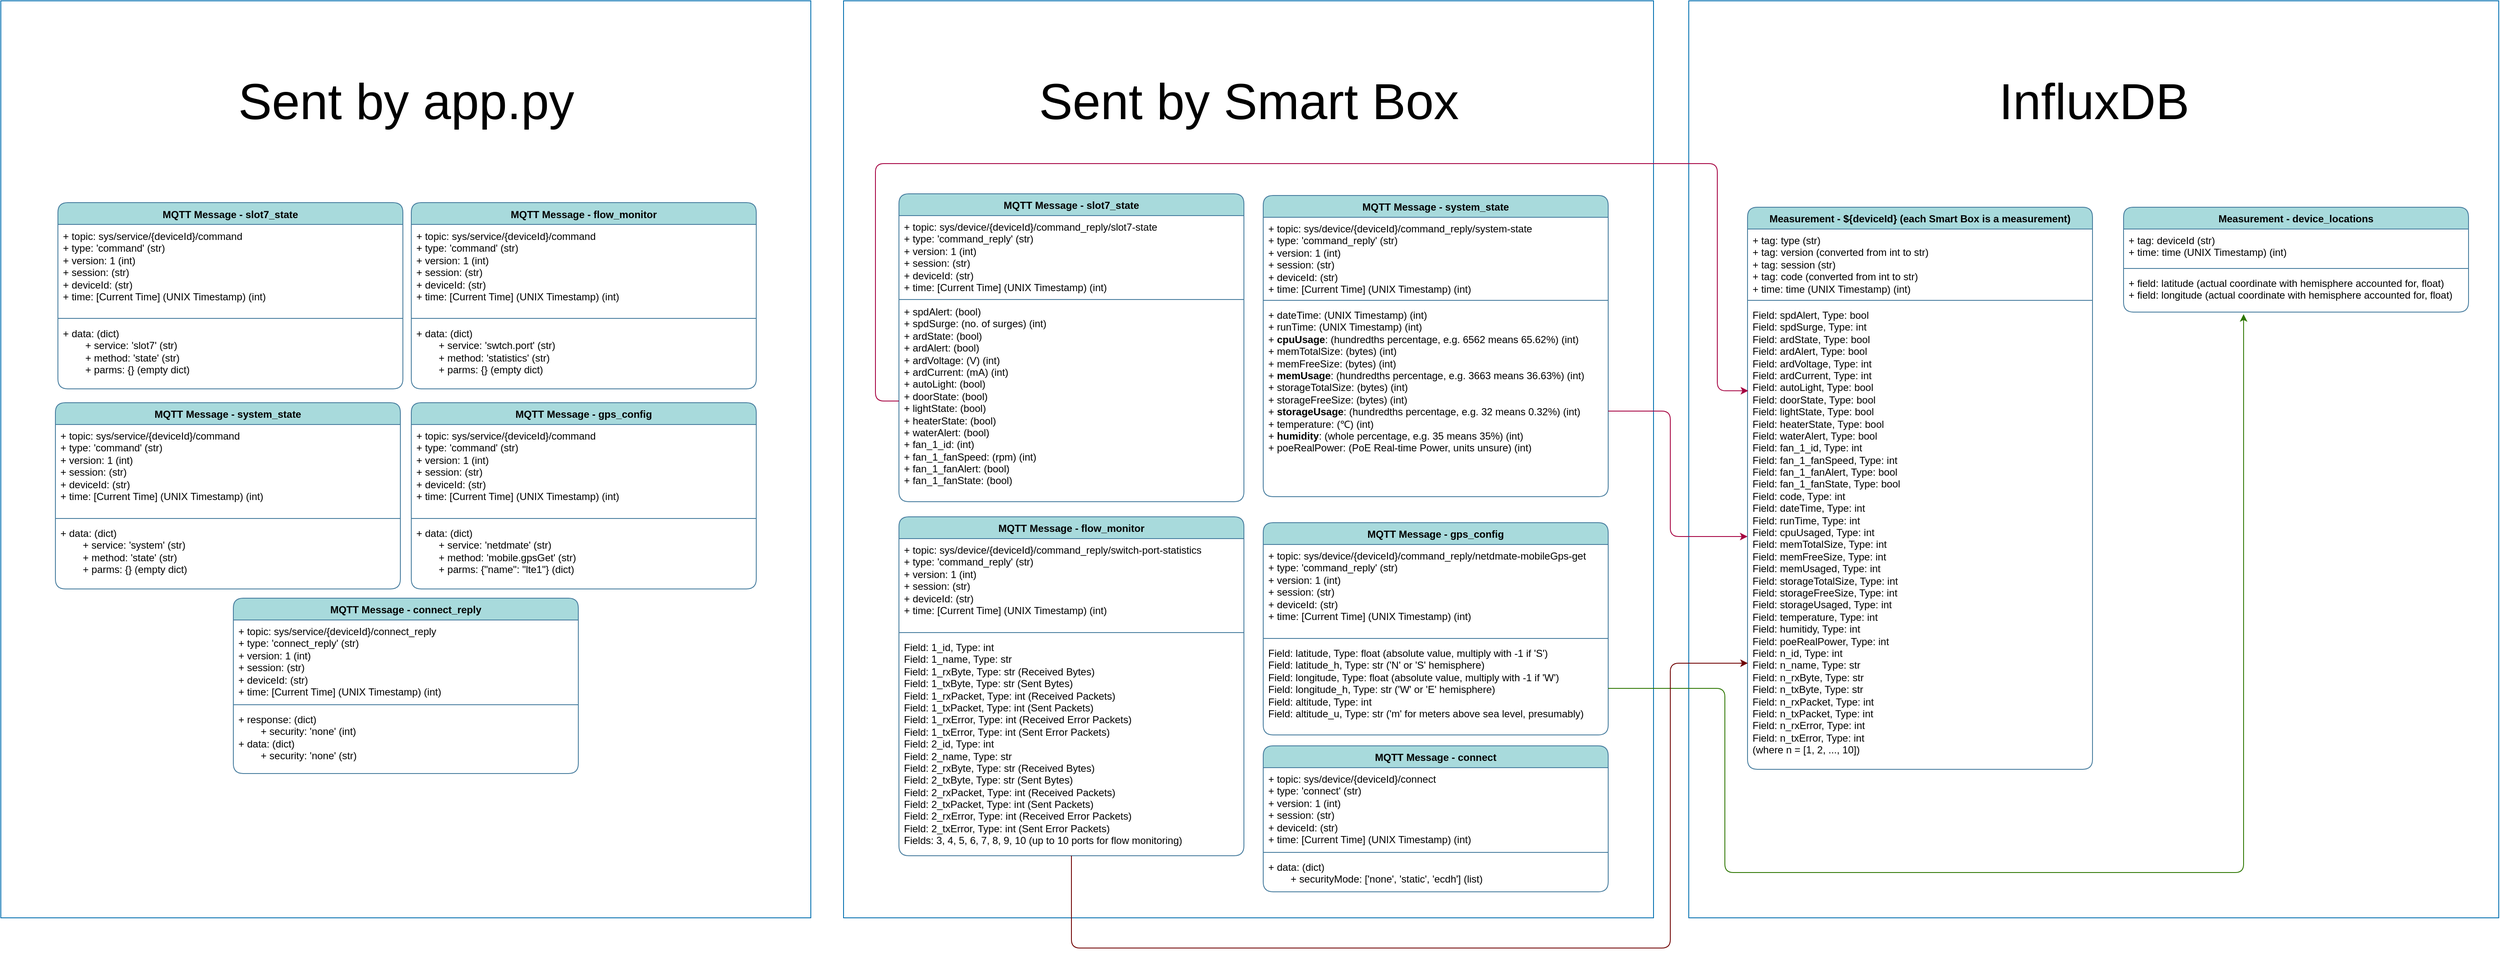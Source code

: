 <mxfile version="26.2.15">
  <diagram id="C5RBs43oDa-KdzZeNtuy" name="Page-1">
    <mxGraphModel dx="3489" dy="894" grid="0" gridSize="10" guides="1" tooltips="1" connect="1" arrows="1" fold="1" page="0" pageScale="1" pageWidth="827" pageHeight="1169" background="#ffffff" math="0" shadow="0">
      <root>
        <mxCell id="WIyWlLk6GJQsqaUBKTNV-0" />
        <mxCell id="WIyWlLk6GJQsqaUBKTNV-1" parent="WIyWlLk6GJQsqaUBKTNV-0" />
        <mxCell id="vE8cVtgclTKIGlRAaDoy-17" value="" style="rounded=0;whiteSpace=wrap;html=1;fillColor=none;fontColor=#000000;strokeColor=#006EAF;rotation=0;glass=0;" parent="WIyWlLk6GJQsqaUBKTNV-1" vertex="1">
          <mxGeometry x="-835" y="156" width="965" height="1093" as="geometry" />
        </mxCell>
        <mxCell id="jzO3m--2G4woEG_lxLCf-40" value="MQTT Message - slot7_state" style="swimlane;fontStyle=1;align=center;verticalAlign=top;childLayout=stackLayout;horizontal=1;startSize=26;horizontalStack=0;resizeParent=1;resizeParentMax=0;resizeLast=0;collapsible=1;marginBottom=0;whiteSpace=wrap;html=1;strokeColor=#457B9D;fontColor=#000000;fillColor=#A8DADC;rounded=1;" parent="WIyWlLk6GJQsqaUBKTNV-1" vertex="1">
          <mxGeometry x="-769" y="386" width="411" height="367" as="geometry" />
        </mxCell>
        <mxCell id="jzO3m--2G4woEG_lxLCf-41" value="&lt;div&gt;+ topic: sys/device/{deviceId}/command_reply/slot7-state&lt;/div&gt;&lt;div&gt;+ type: &#39;command_reply&#39; (str)&lt;/div&gt;&lt;div&gt;+ version: 1 (int)&lt;/div&gt;&lt;div&gt;+ session: (str)&lt;/div&gt;&lt;div&gt;+ deviceId: (str)&lt;/div&gt;&lt;div&gt;+ time: [Current Time] (UNIX Timestamp) (int)&lt;/div&gt;" style="text;strokeColor=none;fillColor=none;align=left;verticalAlign=top;spacingLeft=4;spacingRight=4;overflow=hidden;rotatable=0;points=[[0,0.5],[1,0.5]];portConstraint=eastwest;whiteSpace=wrap;html=1;fontColor=#000000;rounded=1;flipH=1;flipV=1;" parent="jzO3m--2G4woEG_lxLCf-40" vertex="1">
          <mxGeometry y="26" width="411" height="99" as="geometry" />
        </mxCell>
        <mxCell id="jzO3m--2G4woEG_lxLCf-42" value="" style="line;strokeWidth=1;fillColor=none;align=left;verticalAlign=middle;spacingTop=-1;spacingLeft=3;spacingRight=3;rotatable=0;labelPosition=right;points=[];portConstraint=eastwest;strokeColor=inherit;fontColor=#000000;rounded=1;" parent="jzO3m--2G4woEG_lxLCf-40" vertex="1">
          <mxGeometry y="125" width="411" height="2" as="geometry" />
        </mxCell>
        <mxCell id="jzO3m--2G4woEG_lxLCf-43" value="&lt;font style=&quot;&quot;&gt;+&lt;span style=&quot;background-color: transparent; white-space: pre;&quot;&gt; spdAlert: (bool)&lt;/span&gt;&lt;/font&gt;&lt;div&gt;&lt;span style=&quot;background-color: transparent; white-space: pre;&quot;&gt;&lt;font style=&quot;&quot;&gt;+ spdSurge: (no. of surges) (int)&lt;/font&gt;&lt;/span&gt;&lt;/div&gt;&lt;div&gt;&lt;span style=&quot;background-color: transparent; white-space: pre;&quot;&gt;&lt;font style=&quot;&quot;&gt;+ ardState: (bool)&lt;/font&gt;&lt;/span&gt;&lt;/div&gt;&lt;div&gt;&lt;span style=&quot;background-color: transparent; white-space: pre;&quot;&gt;&lt;font style=&quot;&quot;&gt;+ ardAlert: (bool)&lt;/font&gt;&lt;/span&gt;&lt;/div&gt;&lt;div&gt;&lt;span style=&quot;background-color: transparent; white-space: pre;&quot;&gt;&lt;font style=&quot;&quot;&gt;+ ardVoltage: (V) (int)&lt;/font&gt;&lt;/span&gt;&lt;/div&gt;&lt;div&gt;&lt;span style=&quot;background-color: transparent; white-space: pre;&quot;&gt;&lt;font style=&quot;&quot;&gt;+ ardCurrent: (mA) (int)&lt;/font&gt;&lt;/span&gt;&lt;/div&gt;&lt;div&gt;&lt;span style=&quot;background-color: transparent; white-space: pre;&quot;&gt;&lt;font style=&quot;&quot;&gt;+ autoLight: (bool)&lt;/font&gt;&lt;/span&gt;&lt;/div&gt;&lt;div&gt;&lt;span style=&quot;background-color: transparent; white-space: pre;&quot;&gt;&lt;font style=&quot;&quot;&gt;+ doorState: (bool)&lt;/font&gt;&lt;/span&gt;&lt;/div&gt;&lt;div&gt;&lt;span style=&quot;background-color: transparent; white-space: pre;&quot;&gt;&lt;font style=&quot;&quot;&gt;+ lightState: (bool)&lt;/font&gt;&lt;/span&gt;&lt;/div&gt;&lt;div&gt;&lt;span style=&quot;background-color: transparent; white-space: pre;&quot;&gt;&lt;font style=&quot;&quot;&gt;+ heaterState: (bool)&lt;/font&gt;&lt;/span&gt;&lt;/div&gt;&lt;div&gt;&lt;span style=&quot;background-color: transparent; white-space: pre;&quot;&gt;&lt;font style=&quot;&quot;&gt;+ waterAlert: (bool)&lt;/font&gt;&lt;/span&gt;&lt;/div&gt;&lt;div&gt;&lt;span style=&quot;background-color: transparent; white-space: pre;&quot;&gt;&lt;font style=&quot;&quot;&gt;+ fan_1_id: (int)&lt;/font&gt;&lt;/span&gt;&lt;/div&gt;&lt;div&gt;&lt;span style=&quot;background-color: transparent; white-space: pre;&quot;&gt;&lt;font style=&quot;&quot;&gt;+ fan_1_fanSpeed: (rpm) (int)&lt;/font&gt;&lt;/span&gt;&lt;/div&gt;&lt;div&gt;&lt;span style=&quot;background-color: transparent; white-space: pre;&quot;&gt;&lt;font style=&quot;&quot;&gt;+ fan_1_fanAlert: (bool)&lt;/font&gt;&lt;/span&gt;&lt;/div&gt;&lt;div&gt;&lt;span style=&quot;background-color: transparent; white-space: pre;&quot;&gt;&lt;font style=&quot;&quot;&gt;+ fan_1_fanState: (bool)&lt;/font&gt;&lt;/span&gt;&lt;/div&gt;" style="text;strokeColor=none;fillColor=none;align=left;verticalAlign=top;spacingLeft=4;spacingRight=4;overflow=hidden;rotatable=0;points=[[0,0.5],[1,0.5]];portConstraint=eastwest;whiteSpace=wrap;html=1;fontColor=#000000;rounded=1;" parent="jzO3m--2G4woEG_lxLCf-40" vertex="1">
          <mxGeometry y="127" width="411" height="240" as="geometry" />
        </mxCell>
        <mxCell id="vE8cVtgclTKIGlRAaDoy-0" value="MQTT Message - system_state" style="swimlane;fontStyle=1;align=center;verticalAlign=top;childLayout=stackLayout;horizontal=1;startSize=26;horizontalStack=0;resizeParent=1;resizeParentMax=0;resizeLast=0;collapsible=1;marginBottom=0;whiteSpace=wrap;html=1;strokeColor=#457B9D;fontColor=#000000;fillColor=#A8DADC;rounded=1;" parent="WIyWlLk6GJQsqaUBKTNV-1" vertex="1">
          <mxGeometry x="-335" y="388" width="411" height="359" as="geometry" />
        </mxCell>
        <mxCell id="vE8cVtgclTKIGlRAaDoy-1" value="&lt;div&gt;+ topic: sys/device/{deviceId}/command_reply/system-state&lt;/div&gt;&lt;div&gt;+ type: &#39;command_reply&#39; (str)&lt;/div&gt;&lt;div&gt;+ version: 1 (int)&lt;/div&gt;&lt;div&gt;+ session: (str)&lt;/div&gt;&lt;div&gt;+ deviceId: (str)&lt;/div&gt;&lt;div&gt;+ time: [Current Time] (UNIX Timestamp) (int)&lt;/div&gt;" style="text;strokeColor=none;fillColor=none;align=left;verticalAlign=top;spacingLeft=4;spacingRight=4;overflow=hidden;rotatable=0;points=[[0,0.5],[1,0.5]];portConstraint=eastwest;whiteSpace=wrap;html=1;fontColor=#000000;rounded=1;flipH=1;flipV=1;" parent="vE8cVtgclTKIGlRAaDoy-0" vertex="1">
          <mxGeometry y="26" width="411" height="95" as="geometry" />
        </mxCell>
        <mxCell id="vE8cVtgclTKIGlRAaDoy-2" value="" style="line;strokeWidth=1;fillColor=none;align=left;verticalAlign=middle;spacingTop=-1;spacingLeft=3;spacingRight=3;rotatable=0;labelPosition=right;points=[];portConstraint=eastwest;strokeColor=inherit;fontColor=#000000;rounded=1;" parent="vE8cVtgclTKIGlRAaDoy-0" vertex="1">
          <mxGeometry y="121" width="411" height="8" as="geometry" />
        </mxCell>
        <mxCell id="vE8cVtgclTKIGlRAaDoy-3" value="&lt;font style=&quot;&quot;&gt;+ dateTime: (UNIX Timestamp) (int)&lt;/font&gt;&lt;div&gt;&lt;font style=&quot;&quot;&gt;+ runTime: (UNIX Timestamp) (int)&lt;/font&gt;&lt;/div&gt;&lt;div&gt;&lt;font style=&quot;&quot;&gt;+ &lt;b&gt;cpuUsage&lt;/b&gt;:&amp;nbsp;&lt;span style=&quot;background-color: transparent;&quot;&gt;(hundredths percentage, e.g. 6562 means 65.62%)&amp;nbsp;&lt;/span&gt;&lt;span style=&quot;background-color: transparent;&quot;&gt;(int)&lt;/span&gt;&lt;/font&gt;&lt;/div&gt;&lt;div&gt;&lt;font style=&quot;&quot;&gt;+&amp;nbsp;&lt;span style=&quot;background-color: transparent;&quot;&gt;memTotalSize: (bytes) (int)&lt;/span&gt;&lt;/font&gt;&lt;/div&gt;&lt;div&gt;&lt;font style=&quot;&quot;&gt;+ memFreeSize: (bytes) (int)&lt;/font&gt;&lt;/div&gt;&lt;div&gt;&lt;font style=&quot;&quot;&gt;+ &lt;b&gt;memUsage&lt;/b&gt;:&amp;nbsp;&lt;span style=&quot;background-color: transparent;&quot;&gt;(hundredths percentage, e.g. 3663 means 36.63%)&amp;nbsp;&lt;/span&gt;&lt;span style=&quot;background-color: transparent;&quot;&gt;(int)&lt;/span&gt;&lt;/font&gt;&lt;/div&gt;&lt;div&gt;&lt;font style=&quot;&quot;&gt;+ storageTotalSize: (bytes) (int)&lt;/font&gt;&lt;/div&gt;&lt;div&gt;&lt;font style=&quot;&quot;&gt;+ storageFreeSize: (bytes) (int)&lt;/font&gt;&lt;/div&gt;&lt;div&gt;&lt;font style=&quot;&quot;&gt;+ &lt;b&gt;storageUsage&lt;/b&gt;:&amp;nbsp;(hundredths percentage, e.g. 32 means 0.32%) (int)&lt;/font&gt;&lt;/div&gt;&lt;div&gt;&lt;font style=&quot;&quot;&gt;+ temperature: (℃) (int)&lt;/font&gt;&lt;/div&gt;&lt;div&gt;&lt;font style=&quot;&quot;&gt;+ &lt;b&gt;humidity&lt;/b&gt;:&amp;nbsp;(whole percentage, e.g. 35 means 35%)&lt;span style=&quot;background-color: transparent;&quot;&gt;&amp;nbsp;(int)&lt;/span&gt;&lt;/font&gt;&lt;/div&gt;&lt;div&gt;&lt;font style=&quot;&quot;&gt;+ poeRealPower: (PoE Real-time Power, units unsure) (int)&lt;/font&gt;&lt;/div&gt;&lt;div&gt;&lt;br&gt;&lt;/div&gt;" style="text;strokeColor=none;fillColor=none;align=left;verticalAlign=top;spacingLeft=4;spacingRight=4;overflow=hidden;rotatable=0;points=[[0,0.5],[1,0.5]];portConstraint=eastwest;whiteSpace=wrap;html=1;fontColor=#000000;rounded=1;" parent="vE8cVtgclTKIGlRAaDoy-0" vertex="1">
          <mxGeometry y="129" width="411" height="230" as="geometry" />
        </mxCell>
        <mxCell id="vE8cVtgclTKIGlRAaDoy-4" value="MQTT Message - flow_monitor" style="swimlane;fontStyle=1;align=center;verticalAlign=top;childLayout=stackLayout;horizontal=1;startSize=26;horizontalStack=0;resizeParent=1;resizeParentMax=0;resizeLast=0;collapsible=1;marginBottom=0;whiteSpace=wrap;html=1;strokeColor=#457B9D;fontColor=#000000;fillColor=#A8DADC;rounded=1;" parent="WIyWlLk6GJQsqaUBKTNV-1" vertex="1">
          <mxGeometry x="-769" y="771" width="411" height="404" as="geometry" />
        </mxCell>
        <mxCell id="vE8cVtgclTKIGlRAaDoy-5" value="&lt;div&gt;+ topic: sys/device/{deviceId}/command_reply/switch-port-statistics&lt;/div&gt;&lt;div&gt;+ type: &#39;command_reply&#39; (str)&lt;/div&gt;&lt;div&gt;+ version: 1 (int)&lt;/div&gt;&lt;div&gt;+ session: (str)&lt;/div&gt;&lt;div&gt;+ deviceId: (str)&lt;/div&gt;&lt;div&gt;+ time: [Current Time] (UNIX Timestamp) (int)&lt;/div&gt;" style="text;strokeColor=none;fillColor=none;align=left;verticalAlign=top;spacingLeft=4;spacingRight=4;overflow=hidden;rotatable=0;points=[[0,0.5],[1,0.5]];portConstraint=eastwest;whiteSpace=wrap;html=1;fontColor=#000000;rounded=1;flipH=1;flipV=1;" parent="vE8cVtgclTKIGlRAaDoy-4" vertex="1">
          <mxGeometry y="26" width="411" height="108" as="geometry" />
        </mxCell>
        <mxCell id="vE8cVtgclTKIGlRAaDoy-6" value="" style="line;strokeWidth=1;fillColor=none;align=left;verticalAlign=middle;spacingTop=-1;spacingLeft=3;spacingRight=3;rotatable=0;labelPosition=right;points=[];portConstraint=eastwest;strokeColor=inherit;fontColor=#000000;rounded=1;" parent="vE8cVtgclTKIGlRAaDoy-4" vertex="1">
          <mxGeometry y="134" width="411" height="8" as="geometry" />
        </mxCell>
        <mxCell id="vE8cVtgclTKIGlRAaDoy-7" value="&lt;div&gt;Field: 1_id, Type: int&lt;/div&gt;&lt;div&gt;Field: 1_name, Type: str&lt;/div&gt;&lt;div&gt;Field: 1_rxByte, Type: str (Received Bytes)&lt;/div&gt;&lt;div&gt;Field: 1_txByte, Type: str (Sent Bytes)&lt;/div&gt;&lt;div&gt;Field: 1_rxPacket, Type: int (Received Packets)&lt;/div&gt;&lt;div&gt;Field: 1_txPacket, Type: int (Sent Packets)&lt;/div&gt;&lt;div&gt;Field: 1_rxError, Type: int (Received Error Packets)&lt;/div&gt;&lt;div&gt;Field: 1_txError, Type: int (Sent Error Packets)&lt;/div&gt;&lt;div&gt;Field: 2_id, Type: int&lt;/div&gt;&lt;div&gt;Field: 2_name, Type: str&lt;/div&gt;&lt;div&gt;Field: 2_rxByte, Type: str (Received Bytes)&lt;/div&gt;&lt;div&gt;Field: 2_txByte, Type: str (Sent Bytes)&lt;/div&gt;&lt;div&gt;Field: 2_rxPacket, Type: int (Received Packets)&lt;/div&gt;&lt;div&gt;Field: 2_txPacket, Type: int (Sent Packets)&lt;/div&gt;&lt;div&gt;Field: 2_rxError, Type: int (Received Error Packets)&lt;/div&gt;&lt;div&gt;Field: 2_txError, Type: int (Sent Error Packets)&lt;/div&gt;&lt;div&gt;Fields: 3, 4, 5, 6, 7, 8, 9, 10 (up to 10 ports for flow monitoring)&lt;/div&gt;" style="text;strokeColor=none;fillColor=none;align=left;verticalAlign=top;spacingLeft=4;spacingRight=4;overflow=hidden;rotatable=0;points=[[0,0.5],[1,0.5]];portConstraint=eastwest;whiteSpace=wrap;html=1;fontColor=#000000;rounded=1;" parent="vE8cVtgclTKIGlRAaDoy-4" vertex="1">
          <mxGeometry y="142" width="411" height="262" as="geometry" />
        </mxCell>
        <mxCell id="vE8cVtgclTKIGlRAaDoy-12" value="MQTT Message - connect" style="swimlane;fontStyle=1;align=center;verticalAlign=top;childLayout=stackLayout;horizontal=1;startSize=26;horizontalStack=0;resizeParent=1;resizeParentMax=0;resizeLast=0;collapsible=1;marginBottom=0;whiteSpace=wrap;html=1;strokeColor=#457B9D;fontColor=#000000;fillColor=#A8DADC;rounded=1;" parent="WIyWlLk6GJQsqaUBKTNV-1" vertex="1">
          <mxGeometry x="-335" y="1044" width="411" height="174" as="geometry" />
        </mxCell>
        <mxCell id="vE8cVtgclTKIGlRAaDoy-13" value="&lt;div&gt;+ topic: sys/device/{deviceId}/connect&lt;/div&gt;&lt;div&gt;+ type: &#39;connect&#39; (str)&lt;/div&gt;&lt;div&gt;+ version: 1 (int)&lt;/div&gt;&lt;div&gt;+ session: (str)&lt;/div&gt;&lt;div&gt;+ deviceId: (str)&lt;/div&gt;&lt;div&gt;+ time: [Current Time] (UNIX Timestamp) (int)&lt;/div&gt;" style="text;strokeColor=none;fillColor=none;align=left;verticalAlign=top;spacingLeft=4;spacingRight=4;overflow=hidden;rotatable=0;points=[[0,0.5],[1,0.5]];portConstraint=eastwest;whiteSpace=wrap;html=1;fontColor=#000000;rounded=1;" parent="vE8cVtgclTKIGlRAaDoy-12" vertex="1">
          <mxGeometry y="26" width="411" height="97" as="geometry" />
        </mxCell>
        <mxCell id="vE8cVtgclTKIGlRAaDoy-14" value="" style="line;strokeWidth=1;fillColor=none;align=left;verticalAlign=middle;spacingTop=-1;spacingLeft=3;spacingRight=3;rotatable=0;labelPosition=right;points=[];portConstraint=eastwest;strokeColor=inherit;fontColor=#000000;rounded=1;" parent="vE8cVtgclTKIGlRAaDoy-12" vertex="1">
          <mxGeometry y="123" width="411" height="8" as="geometry" />
        </mxCell>
        <mxCell id="vE8cVtgclTKIGlRAaDoy-15" value="+ data: (dict)&lt;div&gt;&lt;span style=&quot;white-space: pre;&quot;&gt;&#x9;&lt;/span&gt;+ securityMode: [&#39;none&#39;, &#39;static&#39;, &#39;ecdh&#39;] (list)&lt;br&gt;&lt;/div&gt;" style="text;strokeColor=none;fillColor=none;align=left;verticalAlign=top;spacingLeft=4;spacingRight=4;overflow=hidden;rotatable=0;points=[[0,0.5],[1,0.5]];portConstraint=eastwest;whiteSpace=wrap;html=1;fontColor=#000000;rounded=1;" parent="vE8cVtgclTKIGlRAaDoy-12" vertex="1">
          <mxGeometry y="131" width="411" height="43" as="geometry" />
        </mxCell>
        <mxCell id="vE8cVtgclTKIGlRAaDoy-18" value="" style="rounded=0;whiteSpace=wrap;html=1;fillColor=none;fontColor=#000000;strokeColor=#006EAF;" parent="WIyWlLk6GJQsqaUBKTNV-1" vertex="1">
          <mxGeometry x="-1839" y="156" width="965" height="1093" as="geometry" />
        </mxCell>
        <mxCell id="vE8cVtgclTKIGlRAaDoy-19" value="MQTT Message - slot7_state" style="swimlane;fontStyle=1;align=center;verticalAlign=top;childLayout=stackLayout;horizontal=1;startSize=26;horizontalStack=0;resizeParent=1;resizeParentMax=0;resizeLast=0;collapsible=1;marginBottom=0;whiteSpace=wrap;html=1;strokeColor=#457B9D;fontColor=#000000;fillColor=#A8DADC;rounded=1;" parent="WIyWlLk6GJQsqaUBKTNV-1" vertex="1">
          <mxGeometry x="-1771" y="396.5" width="411" height="222" as="geometry" />
        </mxCell>
        <mxCell id="vE8cVtgclTKIGlRAaDoy-20" value="&lt;div&gt;+ topic: sys/service/{deviceId}/command&lt;/div&gt;&lt;div&gt;+ type: &#39;command&#39; (str)&lt;/div&gt;&lt;div&gt;+ version: 1 (int)&lt;/div&gt;&lt;div&gt;+ session: (str)&lt;/div&gt;&lt;div&gt;+ deviceId: (str)&lt;/div&gt;&lt;div&gt;+ time: [Current Time] (UNIX Timestamp) (int)&lt;/div&gt;" style="text;strokeColor=none;fillColor=none;align=left;verticalAlign=top;spacingLeft=4;spacingRight=4;overflow=hidden;rotatable=0;points=[[0,0.5],[1,0.5]];portConstraint=eastwest;whiteSpace=wrap;html=1;fontColor=#000000;rounded=1;flipH=1;flipV=1;" parent="vE8cVtgclTKIGlRAaDoy-19" vertex="1">
          <mxGeometry y="26" width="411" height="108" as="geometry" />
        </mxCell>
        <mxCell id="vE8cVtgclTKIGlRAaDoy-21" value="" style="line;strokeWidth=1;fillColor=none;align=left;verticalAlign=middle;spacingTop=-1;spacingLeft=3;spacingRight=3;rotatable=0;labelPosition=right;points=[];portConstraint=eastwest;strokeColor=inherit;fontColor=#000000;rounded=1;" parent="vE8cVtgclTKIGlRAaDoy-19" vertex="1">
          <mxGeometry y="134" width="411" height="8" as="geometry" />
        </mxCell>
        <mxCell id="vE8cVtgclTKIGlRAaDoy-22" value="+ data: (dict)&lt;div&gt;&lt;span style=&quot;white-space: pre;&quot;&gt;&#x9;&lt;/span&gt;+ service: &#39;slot7&#39; (str)&lt;br&gt;&lt;/div&gt;&lt;div&gt;&lt;span style=&quot;white-space: pre;&quot;&gt;&#x9;&lt;/span&gt;+ method: &#39;state&#39; (str)&lt;br&gt;&lt;/div&gt;&lt;div&gt;&lt;span style=&quot;white-space: pre;&quot;&gt;&#x9;&lt;/span&gt;+ parms: {} (empty dict)&lt;br&gt;&lt;/div&gt;" style="text;strokeColor=none;fillColor=none;align=left;verticalAlign=top;spacingLeft=4;spacingRight=4;overflow=hidden;rotatable=0;points=[[0,0.5],[1,0.5]];portConstraint=eastwest;whiteSpace=wrap;html=1;fontColor=#000000;rounded=1;" parent="vE8cVtgclTKIGlRAaDoy-19" vertex="1">
          <mxGeometry y="142" width="411" height="80" as="geometry" />
        </mxCell>
        <mxCell id="vE8cVtgclTKIGlRAaDoy-23" value="MQTT Message - system_state" style="swimlane;fontStyle=1;align=center;verticalAlign=top;childLayout=stackLayout;horizontal=1;startSize=26;horizontalStack=0;resizeParent=1;resizeParentMax=0;resizeLast=0;collapsible=1;marginBottom=0;whiteSpace=wrap;html=1;strokeColor=#457B9D;fontColor=#000000;fillColor=#A8DADC;rounded=1;" parent="WIyWlLk6GJQsqaUBKTNV-1" vertex="1">
          <mxGeometry x="-1774" y="635" width="411" height="222" as="geometry" />
        </mxCell>
        <mxCell id="vE8cVtgclTKIGlRAaDoy-24" value="&lt;div&gt;+ topic: sys/service/{deviceId}/command&lt;/div&gt;&lt;div&gt;+ type: &#39;command&#39; (str)&lt;/div&gt;&lt;div&gt;+ version: 1 (int)&lt;/div&gt;&lt;div&gt;+ session: (str)&lt;/div&gt;&lt;div&gt;+ deviceId: (str)&lt;/div&gt;&lt;div&gt;+ time: [Current Time] (UNIX Timestamp) (int)&lt;/div&gt;" style="text;strokeColor=none;fillColor=none;align=left;verticalAlign=top;spacingLeft=4;spacingRight=4;overflow=hidden;rotatable=0;points=[[0,0.5],[1,0.5]];portConstraint=eastwest;whiteSpace=wrap;html=1;fontColor=#000000;rounded=1;flipH=1;flipV=1;" parent="vE8cVtgclTKIGlRAaDoy-23" vertex="1">
          <mxGeometry y="26" width="411" height="108" as="geometry" />
        </mxCell>
        <mxCell id="vE8cVtgclTKIGlRAaDoy-25" value="" style="line;strokeWidth=1;fillColor=none;align=left;verticalAlign=middle;spacingTop=-1;spacingLeft=3;spacingRight=3;rotatable=0;labelPosition=right;points=[];portConstraint=eastwest;strokeColor=inherit;fontColor=#000000;rounded=1;" parent="vE8cVtgclTKIGlRAaDoy-23" vertex="1">
          <mxGeometry y="134" width="411" height="8" as="geometry" />
        </mxCell>
        <mxCell id="vE8cVtgclTKIGlRAaDoy-26" value="+ data: (dict)&lt;div&gt;&lt;span style=&quot;white-space: pre;&quot;&gt;&#x9;&lt;/span&gt;+ service: &#39;system&#39; (str)&lt;br&gt;&lt;/div&gt;&lt;div&gt;&lt;span style=&quot;white-space: pre;&quot;&gt;&#x9;&lt;/span&gt;+ method: &#39;state&#39; (str)&lt;br&gt;&lt;/div&gt;&lt;div&gt;&lt;span style=&quot;white-space: pre;&quot;&gt;&#x9;&lt;/span&gt;+ parms: {} (empty dict)&lt;br&gt;&lt;/div&gt;" style="text;strokeColor=none;fillColor=none;align=left;verticalAlign=top;spacingLeft=4;spacingRight=4;overflow=hidden;rotatable=0;points=[[0,0.5],[1,0.5]];portConstraint=eastwest;whiteSpace=wrap;html=1;fontColor=#000000;rounded=1;" parent="vE8cVtgclTKIGlRAaDoy-23" vertex="1">
          <mxGeometry y="142" width="411" height="80" as="geometry" />
        </mxCell>
        <mxCell id="vE8cVtgclTKIGlRAaDoy-27" value="MQTT Message - flow_monitor" style="swimlane;fontStyle=1;align=center;verticalAlign=top;childLayout=stackLayout;horizontal=1;startSize=26;horizontalStack=0;resizeParent=1;resizeParentMax=0;resizeLast=0;collapsible=1;marginBottom=0;whiteSpace=wrap;html=1;strokeColor=#457B9D;fontColor=#000000;fillColor=#A8DADC;rounded=1;" parent="WIyWlLk6GJQsqaUBKTNV-1" vertex="1">
          <mxGeometry x="-1350" y="396.5" width="411" height="222" as="geometry" />
        </mxCell>
        <mxCell id="vE8cVtgclTKIGlRAaDoy-28" value="&lt;div&gt;+ topic: sys/service/{deviceId}/command&lt;/div&gt;&lt;div&gt;+ type: &#39;command&#39; (str)&lt;/div&gt;&lt;div&gt;+ version: 1 (int)&lt;/div&gt;&lt;div&gt;+ session: (str)&lt;/div&gt;&lt;div&gt;+ deviceId: (str)&lt;/div&gt;&lt;div&gt;+ time: [Current Time] (UNIX Timestamp) (int)&lt;/div&gt;" style="text;strokeColor=none;fillColor=none;align=left;verticalAlign=top;spacingLeft=4;spacingRight=4;overflow=hidden;rotatable=0;points=[[0,0.5],[1,0.5]];portConstraint=eastwest;whiteSpace=wrap;html=1;fontColor=#000000;rounded=1;flipH=1;flipV=1;" parent="vE8cVtgclTKIGlRAaDoy-27" vertex="1">
          <mxGeometry y="26" width="411" height="108" as="geometry" />
        </mxCell>
        <mxCell id="vE8cVtgclTKIGlRAaDoy-29" value="" style="line;strokeWidth=1;fillColor=none;align=left;verticalAlign=middle;spacingTop=-1;spacingLeft=3;spacingRight=3;rotatable=0;labelPosition=right;points=[];portConstraint=eastwest;strokeColor=inherit;fontColor=#000000;rounded=1;" parent="vE8cVtgclTKIGlRAaDoy-27" vertex="1">
          <mxGeometry y="134" width="411" height="8" as="geometry" />
        </mxCell>
        <mxCell id="vE8cVtgclTKIGlRAaDoy-30" value="+ data: (dict)&lt;div&gt;&lt;span style=&quot;white-space: pre;&quot;&gt;&#x9;&lt;/span&gt;+ service: &#39;swtch.port&#39; (str)&lt;br&gt;&lt;/div&gt;&lt;div&gt;&lt;span style=&quot;white-space: pre;&quot;&gt;&#x9;&lt;/span&gt;+ method: &#39;statistics&#39; (str)&lt;br&gt;&lt;/div&gt;&lt;div&gt;&lt;span style=&quot;white-space: pre;&quot;&gt;&#x9;&lt;/span&gt;+ parms: {} (empty dict)&lt;br&gt;&lt;/div&gt;" style="text;strokeColor=none;fillColor=none;align=left;verticalAlign=top;spacingLeft=4;spacingRight=4;overflow=hidden;rotatable=0;points=[[0,0.5],[1,0.5]];portConstraint=eastwest;whiteSpace=wrap;html=1;fontColor=#000000;rounded=1;" parent="vE8cVtgclTKIGlRAaDoy-27" vertex="1">
          <mxGeometry y="142" width="411" height="80" as="geometry" />
        </mxCell>
        <mxCell id="vE8cVtgclTKIGlRAaDoy-31" value="MQTT Message - connect_reply" style="swimlane;fontStyle=1;align=center;verticalAlign=top;childLayout=stackLayout;horizontal=1;startSize=26;horizontalStack=0;resizeParent=1;resizeParentMax=0;resizeLast=0;collapsible=1;marginBottom=0;whiteSpace=wrap;html=1;strokeColor=#457B9D;fontColor=#000000;fillColor=#A8DADC;rounded=1;" parent="WIyWlLk6GJQsqaUBKTNV-1" vertex="1">
          <mxGeometry x="-1562" y="868" width="411" height="209" as="geometry" />
        </mxCell>
        <mxCell id="vE8cVtgclTKIGlRAaDoy-32" value="&lt;div&gt;+ topic: sys/service/{deviceId}/connect_reply&lt;/div&gt;&lt;div&gt;+ type: &#39;connect_reply&#39; (str)&lt;/div&gt;&lt;div&gt;+ version: 1 (int)&lt;/div&gt;&lt;div&gt;+ session: (str)&lt;/div&gt;&lt;div&gt;+ deviceId: (str)&lt;/div&gt;&lt;div&gt;+ time: [Current Time] (UNIX Timestamp) (int)&lt;/div&gt;" style="text;strokeColor=none;fillColor=none;align=left;verticalAlign=top;spacingLeft=4;spacingRight=4;overflow=hidden;rotatable=0;points=[[0,0.5],[1,0.5]];portConstraint=eastwest;whiteSpace=wrap;html=1;fontColor=#000000;rounded=1;" parent="vE8cVtgclTKIGlRAaDoy-31" vertex="1">
          <mxGeometry y="26" width="411" height="97" as="geometry" />
        </mxCell>
        <mxCell id="vE8cVtgclTKIGlRAaDoy-33" value="" style="line;strokeWidth=1;fillColor=none;align=left;verticalAlign=middle;spacingTop=-1;spacingLeft=3;spacingRight=3;rotatable=0;labelPosition=right;points=[];portConstraint=eastwest;strokeColor=inherit;fontColor=#000000;rounded=1;" parent="vE8cVtgclTKIGlRAaDoy-31" vertex="1">
          <mxGeometry y="123" width="411" height="8" as="geometry" />
        </mxCell>
        <mxCell id="vE8cVtgclTKIGlRAaDoy-34" value="&lt;div&gt;+ response: (dict)&lt;div&gt;&lt;span style=&quot;white-space: pre;&quot;&gt;&#x9;&lt;/span&gt;+ security: &#39;none&#39; (int)&lt;/div&gt;&lt;/div&gt;+ data: (dict)&lt;div&gt;&lt;span style=&quot;white-space: pre;&quot;&gt;&#x9;&lt;/span&gt;+ security: &#39;none&#39; (str)&lt;br&gt;&lt;/div&gt;" style="text;strokeColor=none;fillColor=none;align=left;verticalAlign=top;spacingLeft=4;spacingRight=4;overflow=hidden;rotatable=0;points=[[0,0.5],[1,0.5]];portConstraint=eastwest;whiteSpace=wrap;html=1;fontColor=#000000;rounded=1;" parent="vE8cVtgclTKIGlRAaDoy-31" vertex="1">
          <mxGeometry y="131" width="411" height="78" as="geometry" />
        </mxCell>
        <mxCell id="vE8cVtgclTKIGlRAaDoy-35" value="MQTT Message - gps_config" style="swimlane;fontStyle=1;align=center;verticalAlign=top;childLayout=stackLayout;horizontal=1;startSize=26;horizontalStack=0;resizeParent=1;resizeParentMax=0;resizeLast=0;collapsible=1;marginBottom=0;whiteSpace=wrap;html=1;strokeColor=#457B9D;fontColor=#000000;fillColor=#A8DADC;rounded=1;" parent="WIyWlLk6GJQsqaUBKTNV-1" vertex="1">
          <mxGeometry x="-1350" y="635" width="411" height="222" as="geometry" />
        </mxCell>
        <mxCell id="vE8cVtgclTKIGlRAaDoy-36" value="&lt;div&gt;+ topic: sys/service/{deviceId}/command&lt;/div&gt;&lt;div&gt;+ type: &#39;command&#39; (str)&lt;/div&gt;&lt;div&gt;+ version: 1 (int)&lt;/div&gt;&lt;div&gt;+ session: (str)&lt;/div&gt;&lt;div&gt;+ deviceId: (str)&lt;/div&gt;&lt;div&gt;+ time: [Current Time] (UNIX Timestamp) (int)&lt;/div&gt;" style="text;strokeColor=none;fillColor=none;align=left;verticalAlign=top;spacingLeft=4;spacingRight=4;overflow=hidden;rotatable=0;points=[[0,0.5],[1,0.5]];portConstraint=eastwest;whiteSpace=wrap;html=1;fontColor=#000000;rounded=1;flipH=1;flipV=1;" parent="vE8cVtgclTKIGlRAaDoy-35" vertex="1">
          <mxGeometry y="26" width="411" height="108" as="geometry" />
        </mxCell>
        <mxCell id="vE8cVtgclTKIGlRAaDoy-37" value="" style="line;strokeWidth=1;fillColor=none;align=left;verticalAlign=middle;spacingTop=-1;spacingLeft=3;spacingRight=3;rotatable=0;labelPosition=right;points=[];portConstraint=eastwest;strokeColor=inherit;fontColor=#000000;rounded=1;" parent="vE8cVtgclTKIGlRAaDoy-35" vertex="1">
          <mxGeometry y="134" width="411" height="8" as="geometry" />
        </mxCell>
        <mxCell id="vE8cVtgclTKIGlRAaDoy-38" value="+ data: (dict)&lt;div&gt;&lt;span style=&quot;white-space: pre;&quot;&gt;&#x9;&lt;/span&gt;+ service: &#39;netdmate&#39; (str)&lt;br&gt;&lt;/div&gt;&lt;div&gt;&lt;span style=&quot;white-space: pre;&quot;&gt;&#x9;&lt;/span&gt;+ method: &#39;mobile.gpsGet&#39; (str)&lt;br&gt;&lt;/div&gt;&lt;div&gt;&lt;span style=&quot;white-space: pre;&quot;&gt;&#x9;&lt;/span&gt;+ parms: {&quot;name&quot;: &quot;lte1&quot;} (dict)&lt;br&gt;&lt;/div&gt;" style="text;strokeColor=none;fillColor=none;align=left;verticalAlign=top;spacingLeft=4;spacingRight=4;overflow=hidden;rotatable=0;points=[[0,0.5],[1,0.5]];portConstraint=eastwest;whiteSpace=wrap;html=1;fontColor=#000000;rounded=1;" parent="vE8cVtgclTKIGlRAaDoy-35" vertex="1">
          <mxGeometry y="142" width="411" height="80" as="geometry" />
        </mxCell>
        <mxCell id="vE8cVtgclTKIGlRAaDoy-8" value="MQTT Message - gps_config" style="swimlane;fontStyle=1;align=center;verticalAlign=top;childLayout=stackLayout;horizontal=1;startSize=26;horizontalStack=0;resizeParent=1;resizeParentMax=0;resizeLast=0;collapsible=1;marginBottom=0;whiteSpace=wrap;html=1;strokeColor=#457B9D;fontColor=#000000;fillColor=#A8DADC;rounded=1;" parent="WIyWlLk6GJQsqaUBKTNV-1" vertex="1">
          <mxGeometry x="-335" y="778" width="411" height="253" as="geometry" />
        </mxCell>
        <mxCell id="vE8cVtgclTKIGlRAaDoy-9" value="&lt;div&gt;+ topic: sys/device/{deviceId}/command_reply/netdmate-mobileGps-get&lt;/div&gt;&lt;div&gt;+ type: &#39;command_reply&#39; (str)&lt;/div&gt;&lt;div&gt;+ version: 1 (int)&lt;/div&gt;&lt;div&gt;+ session: (str)&lt;/div&gt;&lt;div&gt;+ deviceId: (str)&lt;/div&gt;&lt;div&gt;+ time: [Current Time] (UNIX Timestamp) (int)&lt;/div&gt;" style="text;strokeColor=none;fillColor=none;align=left;verticalAlign=top;spacingLeft=4;spacingRight=4;overflow=hidden;rotatable=0;points=[[0,0.5],[1,0.5]];portConstraint=eastwest;whiteSpace=wrap;html=1;fontColor=#000000;rounded=1;flipH=1;flipV=1;" parent="vE8cVtgclTKIGlRAaDoy-8" vertex="1">
          <mxGeometry y="26" width="411" height="108" as="geometry" />
        </mxCell>
        <mxCell id="vE8cVtgclTKIGlRAaDoy-10" value="" style="line;strokeWidth=1;fillColor=none;align=left;verticalAlign=middle;spacingTop=-1;spacingLeft=3;spacingRight=3;rotatable=0;labelPosition=right;points=[];portConstraint=eastwest;strokeColor=inherit;fontColor=#000000;rounded=1;" parent="vE8cVtgclTKIGlRAaDoy-8" vertex="1">
          <mxGeometry y="134" width="411" height="8" as="geometry" />
        </mxCell>
        <mxCell id="vE8cVtgclTKIGlRAaDoy-11" value="&lt;div&gt;Field: latitude, Type: float (absolute value, multiply with -1 if &#39;S&#39;)&lt;/div&gt;&lt;div&gt;Field: latitude_h, Type: str (&#39;N&#39; or &#39;S&#39; hemisphere)&lt;/div&gt;&lt;div&gt;Field: longitude, Type: float (absolute value, multiply with -1 if &#39;W&#39;)&lt;/div&gt;&lt;div&gt;Field: longitude_h, Type: str (&#39;W&#39; or &#39;E&#39; hemisphere)&lt;/div&gt;&lt;div&gt;Field: altitude, Type: int&lt;/div&gt;&lt;div&gt;Field: altitude_u, Type: str (&#39;m&#39; for meters above sea level, presumably)&lt;/div&gt;" style="text;strokeColor=none;fillColor=none;align=left;verticalAlign=top;spacingLeft=4;spacingRight=4;overflow=hidden;rotatable=0;points=[[0,0.5],[1,0.5]];portConstraint=eastwest;whiteSpace=wrap;html=1;fontColor=#000000;rounded=1;" parent="vE8cVtgclTKIGlRAaDoy-8" vertex="1">
          <mxGeometry y="142" width="411" height="111" as="geometry" />
        </mxCell>
        <mxCell id="vE8cVtgclTKIGlRAaDoy-42" value="" style="rounded=0;whiteSpace=wrap;html=1;fillColor=none;fontColor=#000000;strokeColor=#006EAF;" parent="WIyWlLk6GJQsqaUBKTNV-1" vertex="1">
          <mxGeometry x="172" y="156" width="965" height="1093" as="geometry" />
        </mxCell>
        <mxCell id="vE8cVtgclTKIGlRAaDoy-49" value="Measurement - device_locations" style="swimlane;fontStyle=1;align=center;verticalAlign=top;childLayout=stackLayout;horizontal=1;startSize=26;horizontalStack=0;resizeParent=1;resizeParentMax=0;resizeLast=0;collapsible=1;marginBottom=0;whiteSpace=wrap;html=1;strokeColor=#457B9D;fontColor=#000000;fillColor=#A8DADC;rounded=1;" parent="WIyWlLk6GJQsqaUBKTNV-1" vertex="1">
          <mxGeometry x="690" y="402" width="411" height="125" as="geometry" />
        </mxCell>
        <mxCell id="vE8cVtgclTKIGlRAaDoy-50" value="&lt;div&gt;&lt;font style=&quot;&quot;&gt;+ tag: deviceId (str)&lt;/font&gt;&lt;/div&gt;&lt;div&gt;&lt;font style=&quot;&quot;&gt;+ time: time&amp;nbsp;&lt;span style=&quot;background-color: transparent;&quot;&gt;(UNIX Timestamp) (int)&lt;/span&gt;&lt;/font&gt;&lt;/div&gt;" style="text;strokeColor=none;fillColor=none;align=left;verticalAlign=top;spacingLeft=4;spacingRight=4;overflow=hidden;rotatable=0;points=[[0,0.5],[1,0.5]];portConstraint=eastwest;whiteSpace=wrap;html=1;fontColor=#000000;rounded=1;flipH=1;flipV=1;" parent="vE8cVtgclTKIGlRAaDoy-49" vertex="1">
          <mxGeometry y="26" width="411" height="43" as="geometry" />
        </mxCell>
        <mxCell id="vE8cVtgclTKIGlRAaDoy-51" value="" style="line;strokeWidth=1;fillColor=none;align=left;verticalAlign=middle;spacingTop=-1;spacingLeft=3;spacingRight=3;rotatable=0;labelPosition=right;points=[];portConstraint=eastwest;strokeColor=inherit;fontColor=#000000;rounded=1;" parent="vE8cVtgclTKIGlRAaDoy-49" vertex="1">
          <mxGeometry y="69" width="411" height="8" as="geometry" />
        </mxCell>
        <mxCell id="vE8cVtgclTKIGlRAaDoy-52" value="&lt;div&gt;&lt;font style=&quot;&quot;&gt;+ field: latitude (actual coordinate with hemisphere accounted for, float)&lt;/font&gt;&lt;/div&gt;&lt;div&gt;&lt;font style=&quot;&quot;&gt;+ field: longitude&amp;nbsp;&lt;span style=&quot;background-color: transparent;&quot;&gt;(actual coordinate with hemisphere accounted for, float)&lt;/span&gt;&lt;/font&gt;&lt;/div&gt;" style="text;strokeColor=none;fillColor=none;align=left;verticalAlign=top;spacingLeft=4;spacingRight=4;overflow=hidden;rotatable=0;points=[[0,0.5],[1,0.5]];portConstraint=eastwest;whiteSpace=wrap;html=1;fontColor=#000000;rounded=1;" parent="vE8cVtgclTKIGlRAaDoy-49" vertex="1">
          <mxGeometry y="77" width="411" height="48" as="geometry" />
        </mxCell>
        <mxCell id="vE8cVtgclTKIGlRAaDoy-57" value="Measurement - ${deviceId} (each Smart Box is a measurement)" style="swimlane;fontStyle=1;align=center;verticalAlign=top;childLayout=stackLayout;horizontal=1;startSize=26;horizontalStack=0;resizeParent=1;resizeParentMax=0;resizeLast=0;collapsible=1;marginBottom=0;whiteSpace=wrap;html=1;strokeColor=#457B9D;fontColor=#000000;fillColor=#A8DADC;rounded=1;" parent="WIyWlLk6GJQsqaUBKTNV-1" vertex="1">
          <mxGeometry x="242" y="402" width="411" height="670" as="geometry" />
        </mxCell>
        <mxCell id="vE8cVtgclTKIGlRAaDoy-58" value="&lt;div&gt;&lt;span style=&quot;background-color: transparent;&quot;&gt;&lt;font style=&quot;&quot;&gt;+ tag: type (str)&lt;/font&gt;&lt;/span&gt;&lt;/div&gt;&lt;div&gt;&lt;font style=&quot;&quot;&gt;&lt;div&gt;+ tag: version (converted from int to str)&lt;/div&gt;&lt;div&gt;+ tag: session (str)&lt;/div&gt;&lt;div&gt;+ tag: code (converted from int to str)&lt;/div&gt;&lt;div&gt;+ time: time (UNIX Timestamp) (int)&lt;/div&gt;&lt;div&gt;&lt;br&gt;&lt;/div&gt;&lt;/font&gt;&lt;/div&gt;" style="text;strokeColor=none;fillColor=none;align=left;verticalAlign=top;spacingLeft=4;spacingRight=4;overflow=hidden;rotatable=0;points=[[0,0.5],[1,0.5]];portConstraint=eastwest;whiteSpace=wrap;html=1;fontColor=#000000;rounded=1;flipH=1;flipV=1;" parent="vE8cVtgclTKIGlRAaDoy-57" vertex="1">
          <mxGeometry y="26" width="411" height="81" as="geometry" />
        </mxCell>
        <mxCell id="vE8cVtgclTKIGlRAaDoy-59" value="" style="line;strokeWidth=1;fillColor=none;align=left;verticalAlign=middle;spacingTop=-1;spacingLeft=3;spacingRight=3;rotatable=0;labelPosition=right;points=[];portConstraint=eastwest;strokeColor=inherit;fontColor=#000000;rounded=1;" parent="vE8cVtgclTKIGlRAaDoy-57" vertex="1">
          <mxGeometry y="107" width="411" height="8" as="geometry" />
        </mxCell>
        <mxCell id="vE8cVtgclTKIGlRAaDoy-60" value="&lt;div&gt;Field: spdAlert, Type: bool&lt;/div&gt;&lt;div&gt;Field: spdSurge, Type: int&lt;/div&gt;&lt;div&gt;Field: ardState, Type: bool&lt;/div&gt;&lt;div&gt;Field: ardAlert, Type: bool&lt;/div&gt;&lt;div&gt;Field: ardVoltage, Type: int&lt;/div&gt;&lt;div&gt;Field: ardCurrent, Type: int&lt;/div&gt;&lt;div&gt;Field: autoLight, Type: bool&lt;/div&gt;&lt;div&gt;Field: doorState, Type: bool&lt;/div&gt;&lt;div&gt;Field: lightState, Type: bool&lt;/div&gt;&lt;div&gt;Field: heaterState, Type: bool&lt;/div&gt;&lt;div&gt;Field: waterAlert, Type: bool&lt;/div&gt;&lt;div&gt;Field: fan_1_id, Type: int&lt;/div&gt;&lt;div&gt;Field: fan_1_fanSpeed, Type: int&lt;/div&gt;&lt;div&gt;Field: fan_1_fanAlert, Type: bool&lt;/div&gt;&lt;div&gt;Field: fan_1_fanState, Type: bool&lt;/div&gt;&lt;div&gt;&lt;div&gt;Field: code, Type: int&lt;/div&gt;&lt;div&gt;Field: dateTime, Type: int&lt;/div&gt;&lt;div&gt;Field: runTime, Type: int&lt;/div&gt;&lt;div&gt;Field: cpuUsaged, Type: int&lt;/div&gt;&lt;div&gt;Field: memTotalSize, Type: int&lt;/div&gt;&lt;div&gt;Field: memFreeSize, Type: int&lt;/div&gt;&lt;div&gt;Field: memUsaged, Type: int&lt;/div&gt;&lt;div&gt;Field: storageTotalSize, Type: int&lt;/div&gt;&lt;div&gt;Field: storageFreeSize, Type: int&lt;/div&gt;&lt;div&gt;Field: storageUsaged, Type: int&lt;/div&gt;&lt;div&gt;Field: temperature, Type: int&lt;/div&gt;&lt;div&gt;Field: humitidy, Type: int&lt;/div&gt;&lt;div&gt;Field: poeRealPower, Type: int&lt;/div&gt;&lt;/div&gt;&lt;div&gt;Field: n&lt;span style=&quot;background-color: transparent;&quot;&gt;_id, Type: int&lt;/span&gt;&lt;/div&gt;&lt;div&gt;Field: n_name, Type: str&lt;/div&gt;&lt;div&gt;Field: n_rxByte, Type: str&lt;/div&gt;&lt;div&gt;Field: n_txByte, Type: str&lt;/div&gt;&lt;div&gt;Field: n_rxPacket, Type: int&lt;/div&gt;&lt;div&gt;Field: n_txPacket, Type: int&lt;/div&gt;&lt;div&gt;Field: n_rxError, Type: int&lt;/div&gt;&lt;div&gt;Field: n_txError, Type: int&lt;/div&gt;&lt;div&gt;(where n = [1, 2, ..., 10])&lt;/div&gt;" style="text;strokeColor=none;fillColor=none;align=left;verticalAlign=top;spacingLeft=4;spacingRight=4;overflow=hidden;rotatable=0;points=[[0,0.5],[1,0.5]];portConstraint=eastwest;whiteSpace=wrap;html=1;fontColor=#000000;rounded=1;" parent="vE8cVtgclTKIGlRAaDoy-57" vertex="1">
          <mxGeometry y="115" width="411" height="555" as="geometry" />
        </mxCell>
        <mxCell id="vE8cVtgclTKIGlRAaDoy-61" style="edgeStyle=orthogonalEdgeStyle;rounded=1;orthogonalLoop=1;jettySize=auto;html=1;entryX=0.348;entryY=1.051;entryDx=0;entryDy=0;entryPerimeter=0;fillColor=#60a917;strokeColor=#2D7600;fontColor=#000000;" parent="WIyWlLk6GJQsqaUBKTNV-1" source="vE8cVtgclTKIGlRAaDoy-11" target="vE8cVtgclTKIGlRAaDoy-52" edge="1">
          <mxGeometry relative="1" as="geometry">
            <Array as="points">
              <mxPoint x="215" y="975" />
              <mxPoint x="215" y="1195" />
              <mxPoint x="833" y="1195" />
            </Array>
          </mxGeometry>
        </mxCell>
        <mxCell id="vE8cVtgclTKIGlRAaDoy-63" style="edgeStyle=orthogonalEdgeStyle;rounded=1;orthogonalLoop=1;jettySize=auto;html=1;entryX=0;entryY=0.5;entryDx=0;entryDy=0;fillColor=#d80073;strokeColor=#A50040;fontColor=#000000;" parent="WIyWlLk6GJQsqaUBKTNV-1" source="vE8cVtgclTKIGlRAaDoy-3" target="vE8cVtgclTKIGlRAaDoy-60" edge="1">
          <mxGeometry relative="1" as="geometry">
            <Array as="points">
              <mxPoint x="150" y="645" />
              <mxPoint x="150" y="795" />
            </Array>
          </mxGeometry>
        </mxCell>
        <mxCell id="vE8cVtgclTKIGlRAaDoy-65" style="edgeStyle=orthogonalEdgeStyle;rounded=1;orthogonalLoop=1;jettySize=auto;html=1;exitX=0;exitY=0.5;exitDx=0;exitDy=0;fillColor=#d80073;strokeColor=#A50040;fontColor=#000000;entryX=0.002;entryY=0.187;entryDx=0;entryDy=0;entryPerimeter=0;" parent="WIyWlLk6GJQsqaUBKTNV-1" source="jzO3m--2G4woEG_lxLCf-43" target="vE8cVtgclTKIGlRAaDoy-60" edge="1">
          <mxGeometry relative="1" as="geometry">
            <Array as="points">
              <mxPoint x="-797" y="350" />
              <mxPoint x="206" y="350" />
              <mxPoint x="206" y="621" />
            </Array>
          </mxGeometry>
        </mxCell>
        <mxCell id="vE8cVtgclTKIGlRAaDoy-41" value="&lt;font style=&quot;font-size: 60px;&quot;&gt;Sent by app.py&lt;/font&gt;" style="text;html=1;align=center;verticalAlign=middle;whiteSpace=wrap;rounded=0;fontColor=#000000;" parent="WIyWlLk6GJQsqaUBKTNV-1" vertex="1">
          <mxGeometry x="-1698.5" y="207.5" width="684" height="136" as="geometry" />
        </mxCell>
        <mxCell id="vE8cVtgclTKIGlRAaDoy-40" value="&lt;font style=&quot;font-size: 60px;&quot;&gt;Sent by Smart Box&lt;/font&gt;" style="text;html=1;align=center;verticalAlign=middle;whiteSpace=wrap;rounded=0;fontColor=#000000;" parent="WIyWlLk6GJQsqaUBKTNV-1" vertex="1">
          <mxGeometry x="-694.5" y="207.5" width="684" height="136" as="geometry" />
        </mxCell>
        <mxCell id="vE8cVtgclTKIGlRAaDoy-43" value="&lt;font style=&quot;font-size: 60px;&quot;&gt;InfluxDB&lt;/font&gt;" style="text;html=1;align=center;verticalAlign=middle;whiteSpace=wrap;rounded=0;fontColor=#000000;" parent="WIyWlLk6GJQsqaUBKTNV-1" vertex="1">
          <mxGeometry x="312.5" y="207.5" width="684" height="136" as="geometry" />
        </mxCell>
        <mxCell id="O2uxPr53_rWJU0_XId5V-1" style="edgeStyle=orthogonalEdgeStyle;rounded=1;orthogonalLoop=1;jettySize=auto;html=1;entryX=0.001;entryY=0.772;entryDx=0;entryDy=0;entryPerimeter=0;fillColor=#a20025;strokeColor=#6F0000;curved=0;" edge="1" parent="WIyWlLk6GJQsqaUBKTNV-1" source="vE8cVtgclTKIGlRAaDoy-7" target="vE8cVtgclTKIGlRAaDoy-60">
          <mxGeometry relative="1" as="geometry">
            <Array as="points">
              <mxPoint x="-563" y="1285" />
              <mxPoint x="150" y="1285" />
              <mxPoint x="150" y="946" />
            </Array>
          </mxGeometry>
        </mxCell>
      </root>
    </mxGraphModel>
  </diagram>
</mxfile>
